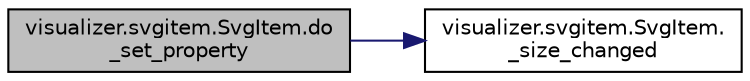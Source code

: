 digraph "visualizer.svgitem.SvgItem.do_set_property"
{
  edge [fontname="Helvetica",fontsize="10",labelfontname="Helvetica",labelfontsize="10"];
  node [fontname="Helvetica",fontsize="10",shape=record];
  rankdir="LR";
  Node1 [label="visualizer.svgitem.SvgItem.do\l_set_property",height=0.2,width=0.4,color="black", fillcolor="grey75", style="filled", fontcolor="black"];
  Node1 -> Node2 [color="midnightblue",fontsize="10",style="solid"];
  Node2 [label="visualizer.svgitem.SvgItem.\l_size_changed",height=0.2,width=0.4,color="black", fillcolor="white", style="filled",URL="$de/d79/classvisualizer_1_1svgitem_1_1SvgItem.html#a565dbade860935217740bfa89230d201",tooltip="Size Changed function. "];
}
